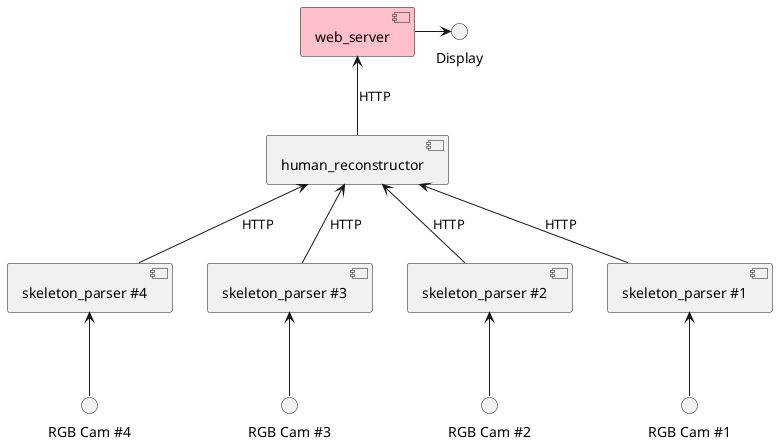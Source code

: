 @startuml overview

component "skeleton_parser #1" as sp1
component "skeleton_parser #2" as sp2
component "skeleton_parser #3" as sp3
component "skeleton_parser #4" as sp4
component human_reconstructor
component web_server #pink

() "RGB Cam #1" as cam1
() "RGB Cam #2" as cam2
() "RGB Cam #3" as cam3
() "RGB Cam #4" as cam4
() "Display" as display

cam1 -up-> sp1
sp1 -up-> human_reconstructor : HTTP
cam2 -up-> sp2
sp2 -up-> human_reconstructor : HTTP
cam3 -up-> sp3
sp3 -up-> human_reconstructor : HTTP
cam4 -up-> sp4
sp4 -up-> human_reconstructor : HTTP

human_reconstructor -up-> web_server : HTTP
web_server -right-> display

@enduml